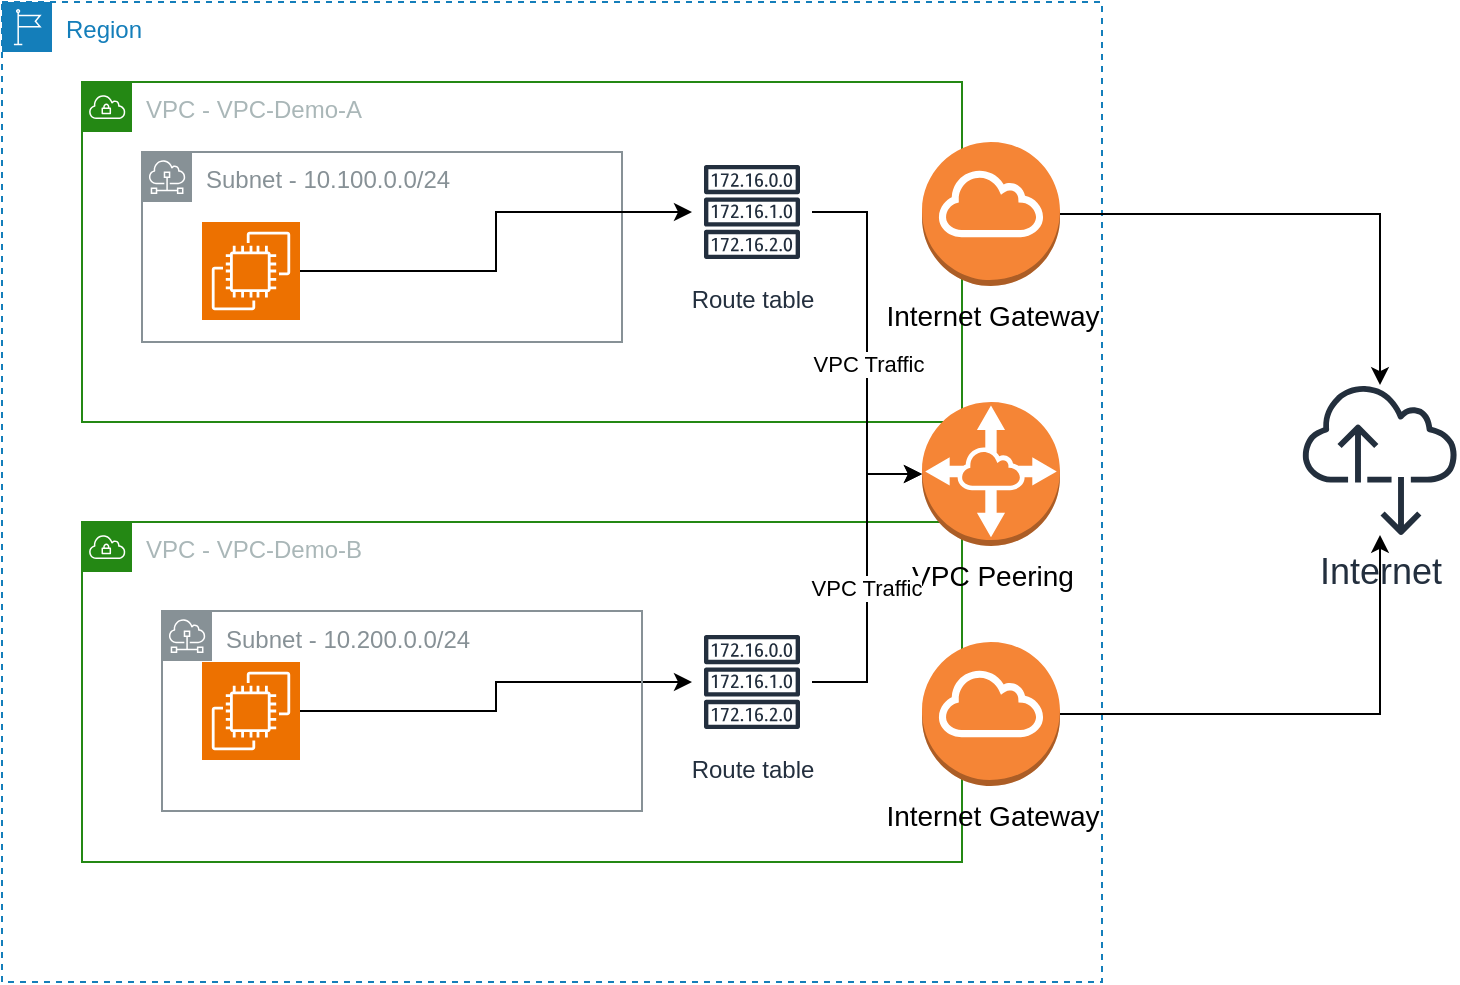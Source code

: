 <mxfile version="22.1.0" type="github">
  <diagram name="Page-1" id="A9K-0HT-UEwowzMU4LhS">
    <mxGraphModel dx="794" dy="432" grid="1" gridSize="10" guides="1" tooltips="1" connect="1" arrows="1" fold="1" page="1" pageScale="1" pageWidth="850" pageHeight="1100" math="0" shadow="0">
      <root>
        <mxCell id="0" />
        <mxCell id="1" parent="0" />
        <mxCell id="Pzan016mrUZzbay4V-gx-8" value="Region" style="points=[[0,0],[0.25,0],[0.5,0],[0.75,0],[1,0],[1,0.25],[1,0.5],[1,0.75],[1,1],[0.75,1],[0.5,1],[0.25,1],[0,1],[0,0.75],[0,0.5],[0,0.25]];outlineConnect=0;gradientColor=none;html=1;whiteSpace=wrap;fontSize=12;fontStyle=0;container=1;pointerEvents=0;collapsible=0;recursiveResize=0;shape=mxgraph.aws4.group;grIcon=mxgraph.aws4.group_region;strokeColor=#147EBA;fillColor=none;verticalAlign=top;align=left;spacingLeft=30;fontColor=#147EBA;dashed=1;" parent="1" vertex="1">
          <mxGeometry x="80" y="40" width="550" height="490" as="geometry" />
        </mxCell>
        <mxCell id="Pzan016mrUZzbay4V-gx-1" value="VPC -&amp;nbsp;VPC-Demo-B" style="points=[[0,0],[0.25,0],[0.5,0],[0.75,0],[1,0],[1,0.25],[1,0.5],[1,0.75],[1,1],[0.75,1],[0.5,1],[0.25,1],[0,1],[0,0.75],[0,0.5],[0,0.25]];outlineConnect=0;gradientColor=none;html=1;whiteSpace=wrap;fontSize=12;fontStyle=0;container=1;pointerEvents=0;collapsible=0;recursiveResize=0;shape=mxgraph.aws4.group;grIcon=mxgraph.aws4.group_vpc;strokeColor=#248814;fillColor=none;verticalAlign=top;align=left;spacingLeft=30;fontColor=#AAB7B8;dashed=0;" parent="Pzan016mrUZzbay4V-gx-8" vertex="1">
          <mxGeometry x="40" y="260" width="440" height="170" as="geometry" />
        </mxCell>
        <mxCell id="u_7Cmt5JIiaK4Qp-vFEG-8" style="edgeStyle=orthogonalEdgeStyle;rounded=0;orthogonalLoop=1;jettySize=auto;html=1;" edge="1" parent="Pzan016mrUZzbay4V-gx-1" source="Pzan016mrUZzbay4V-gx-13" target="u_7Cmt5JIiaK4Qp-vFEG-3">
          <mxGeometry relative="1" as="geometry" />
        </mxCell>
        <mxCell id="Pzan016mrUZzbay4V-gx-13" value="" style="sketch=0;points=[[0,0,0],[0.25,0,0],[0.5,0,0],[0.75,0,0],[1,0,0],[0,1,0],[0.25,1,0],[0.5,1,0],[0.75,1,0],[1,1,0],[0,0.25,0],[0,0.5,0],[0,0.75,0],[1,0.25,0],[1,0.5,0],[1,0.75,0]];outlineConnect=0;fontColor=#232F3E;fillColor=#ED7100;strokeColor=#ffffff;dashed=0;verticalLabelPosition=bottom;verticalAlign=top;align=center;html=1;fontSize=12;fontStyle=0;aspect=fixed;shape=mxgraph.aws4.resourceIcon;resIcon=mxgraph.aws4.ec2;" parent="Pzan016mrUZzbay4V-gx-1" vertex="1">
          <mxGeometry x="60" y="70" width="49" height="49" as="geometry" />
        </mxCell>
        <mxCell id="u_7Cmt5JIiaK4Qp-vFEG-3" value="Route table" style="sketch=0;outlineConnect=0;fontColor=#232F3E;gradientColor=none;strokeColor=#232F3E;fillColor=#ffffff;dashed=0;verticalLabelPosition=bottom;verticalAlign=top;align=center;html=1;fontSize=12;fontStyle=0;aspect=fixed;shape=mxgraph.aws4.resourceIcon;resIcon=mxgraph.aws4.route_table;" vertex="1" parent="Pzan016mrUZzbay4V-gx-1">
          <mxGeometry x="305" y="50" width="60" height="60" as="geometry" />
        </mxCell>
        <mxCell id="Pzan016mrUZzbay4V-gx-10" value="Subnet - 10.200.0.0/24" style="sketch=0;outlineConnect=0;gradientColor=none;html=1;whiteSpace=wrap;fontSize=12;fontStyle=0;shape=mxgraph.aws4.group;grIcon=mxgraph.aws4.group_subnet;strokeColor=#879196;fillColor=none;verticalAlign=top;align=left;spacingLeft=30;fontColor=#879196;dashed=0;" parent="Pzan016mrUZzbay4V-gx-1" vertex="1">
          <mxGeometry x="40" y="44.5" width="240" height="100" as="geometry" />
        </mxCell>
        <mxCell id="Pzan016mrUZzbay4V-gx-15" value="VPC -&amp;nbsp;VPC-Demo-A" style="points=[[0,0],[0.25,0],[0.5,0],[0.75,0],[1,0],[1,0.25],[1,0.5],[1,0.75],[1,1],[0.75,1],[0.5,1],[0.25,1],[0,1],[0,0.75],[0,0.5],[0,0.25]];outlineConnect=0;gradientColor=none;html=1;whiteSpace=wrap;fontSize=12;fontStyle=0;container=1;pointerEvents=0;collapsible=0;recursiveResize=0;shape=mxgraph.aws4.group;grIcon=mxgraph.aws4.group_vpc;strokeColor=#248814;fillColor=none;verticalAlign=top;align=left;spacingLeft=30;fontColor=#AAB7B8;dashed=0;" parent="Pzan016mrUZzbay4V-gx-8" vertex="1">
          <mxGeometry x="40" y="40" width="440" height="170" as="geometry" />
        </mxCell>
        <mxCell id="Pzan016mrUZzbay4V-gx-9" value="Subnet - 10.100.0.0/24" style="sketch=0;outlineConnect=0;gradientColor=none;html=1;whiteSpace=wrap;fontSize=12;fontStyle=0;shape=mxgraph.aws4.group;grIcon=mxgraph.aws4.group_subnet;strokeColor=#879196;fillColor=none;verticalAlign=top;align=left;spacingLeft=30;fontColor=#879196;dashed=0;" parent="Pzan016mrUZzbay4V-gx-15" vertex="1">
          <mxGeometry x="30" y="35" width="240" height="95" as="geometry" />
        </mxCell>
        <mxCell id="u_7Cmt5JIiaK4Qp-vFEG-6" style="edgeStyle=orthogonalEdgeStyle;rounded=0;orthogonalLoop=1;jettySize=auto;html=1;" edge="1" parent="Pzan016mrUZzbay4V-gx-15" source="Pzan016mrUZzbay4V-gx-12" target="u_7Cmt5JIiaK4Qp-vFEG-2">
          <mxGeometry relative="1" as="geometry" />
        </mxCell>
        <mxCell id="Pzan016mrUZzbay4V-gx-12" value="" style="sketch=0;points=[[0,0,0],[0.25,0,0],[0.5,0,0],[0.75,0,0],[1,0,0],[0,1,0],[0.25,1,0],[0.5,1,0],[0.75,1,0],[1,1,0],[0,0.25,0],[0,0.5,0],[0,0.75,0],[1,0.25,0],[1,0.5,0],[1,0.75,0]];outlineConnect=0;fontColor=#232F3E;fillColor=#ED7100;strokeColor=#ffffff;dashed=0;verticalLabelPosition=bottom;verticalAlign=top;align=center;html=1;fontSize=12;fontStyle=0;aspect=fixed;shape=mxgraph.aws4.resourceIcon;resIcon=mxgraph.aws4.ec2;" parent="Pzan016mrUZzbay4V-gx-15" vertex="1">
          <mxGeometry x="60" y="70" width="49" height="49" as="geometry" />
        </mxCell>
        <mxCell id="u_7Cmt5JIiaK4Qp-vFEG-2" value="Route table" style="sketch=0;outlineConnect=0;fontColor=#232F3E;gradientColor=none;strokeColor=#232F3E;fillColor=#ffffff;dashed=0;verticalLabelPosition=bottom;verticalAlign=top;align=center;html=1;fontSize=12;fontStyle=0;aspect=fixed;shape=mxgraph.aws4.resourceIcon;resIcon=mxgraph.aws4.route_table;" vertex="1" parent="Pzan016mrUZzbay4V-gx-15">
          <mxGeometry x="305" y="35" width="60" height="60" as="geometry" />
        </mxCell>
        <mxCell id="Pzan016mrUZzbay4V-gx-17" value="&lt;font style=&quot;font-size: 14px;&quot;&gt;VPC Peering&lt;/font&gt;" style="outlineConnect=0;dashed=0;verticalLabelPosition=bottom;verticalAlign=top;align=center;html=1;shape=mxgraph.aws3.vpc_peering;fillColor=#F58536;gradientColor=none;" parent="Pzan016mrUZzbay4V-gx-8" vertex="1">
          <mxGeometry x="460" y="200" width="69" height="72" as="geometry" />
        </mxCell>
        <mxCell id="Pzan016mrUZzbay4V-gx-18" value="&lt;font style=&quot;font-size: 14px;&quot;&gt;Internet Gateway&lt;/font&gt;" style="outlineConnect=0;dashed=0;verticalLabelPosition=bottom;verticalAlign=top;align=center;html=1;shape=mxgraph.aws3.internet_gateway;fillColor=#F58536;gradientColor=none;" parent="Pzan016mrUZzbay4V-gx-8" vertex="1">
          <mxGeometry x="460" y="70" width="69" height="72" as="geometry" />
        </mxCell>
        <mxCell id="Pzan016mrUZzbay4V-gx-19" value="&lt;font style=&quot;font-size: 14px;&quot;&gt;Internet Gateway&lt;/font&gt;" style="outlineConnect=0;dashed=0;verticalLabelPosition=bottom;verticalAlign=top;align=center;html=1;shape=mxgraph.aws3.internet_gateway;fillColor=#F58536;gradientColor=none;" parent="Pzan016mrUZzbay4V-gx-8" vertex="1">
          <mxGeometry x="460" y="320" width="69" height="72" as="geometry" />
        </mxCell>
        <mxCell id="u_7Cmt5JIiaK4Qp-vFEG-7" style="edgeStyle=orthogonalEdgeStyle;rounded=0;orthogonalLoop=1;jettySize=auto;html=1;entryX=0;entryY=0.5;entryDx=0;entryDy=0;entryPerimeter=0;" edge="1" parent="Pzan016mrUZzbay4V-gx-8" source="u_7Cmt5JIiaK4Qp-vFEG-2" target="Pzan016mrUZzbay4V-gx-17">
          <mxGeometry relative="1" as="geometry" />
        </mxCell>
        <mxCell id="u_7Cmt5JIiaK4Qp-vFEG-10" value="VPC Traffic" style="edgeLabel;html=1;align=center;verticalAlign=middle;resizable=0;points=[];" vertex="1" connectable="0" parent="u_7Cmt5JIiaK4Qp-vFEG-7">
          <mxGeometry x="0.109" relative="1" as="geometry">
            <mxPoint as="offset" />
          </mxGeometry>
        </mxCell>
        <mxCell id="u_7Cmt5JIiaK4Qp-vFEG-9" style="edgeStyle=orthogonalEdgeStyle;rounded=0;orthogonalLoop=1;jettySize=auto;html=1;entryX=0;entryY=0.5;entryDx=0;entryDy=0;entryPerimeter=0;" edge="1" parent="Pzan016mrUZzbay4V-gx-8" source="u_7Cmt5JIiaK4Qp-vFEG-3" target="Pzan016mrUZzbay4V-gx-17">
          <mxGeometry relative="1" as="geometry" />
        </mxCell>
        <mxCell id="u_7Cmt5JIiaK4Qp-vFEG-11" value="VPC Traffic" style="edgeLabel;html=1;align=center;verticalAlign=middle;resizable=0;points=[];" vertex="1" connectable="0" parent="u_7Cmt5JIiaK4Qp-vFEG-9">
          <mxGeometry x="-0.059" y="1" relative="1" as="geometry">
            <mxPoint as="offset" />
          </mxGeometry>
        </mxCell>
        <mxCell id="Pzan016mrUZzbay4V-gx-20" value="&lt;font style=&quot;font-size: 18px;&quot;&gt;Internet&lt;/font&gt;" style="sketch=0;outlineConnect=0;fontColor=#232F3E;gradientColor=none;fillColor=#232F3D;strokeColor=none;dashed=0;verticalLabelPosition=bottom;verticalAlign=top;align=center;html=1;fontSize=12;fontStyle=0;aspect=fixed;pointerEvents=1;shape=mxgraph.aws4.internet_alt2;" parent="1" vertex="1">
          <mxGeometry x="730" y="230" width="78" height="78" as="geometry" />
        </mxCell>
        <mxCell id="Pzan016mrUZzbay4V-gx-22" style="edgeStyle=orthogonalEdgeStyle;rounded=0;orthogonalLoop=1;jettySize=auto;html=1;exitX=1;exitY=0.5;exitDx=0;exitDy=0;exitPerimeter=0;" parent="1" source="Pzan016mrUZzbay4V-gx-19" target="Pzan016mrUZzbay4V-gx-20" edge="1">
          <mxGeometry relative="1" as="geometry" />
        </mxCell>
        <mxCell id="Pzan016mrUZzbay4V-gx-24" style="edgeStyle=orthogonalEdgeStyle;rounded=0;orthogonalLoop=1;jettySize=auto;html=1;exitX=1;exitY=0.5;exitDx=0;exitDy=0;exitPerimeter=0;" parent="1" source="Pzan016mrUZzbay4V-gx-18" target="Pzan016mrUZzbay4V-gx-20" edge="1">
          <mxGeometry relative="1" as="geometry" />
        </mxCell>
      </root>
    </mxGraphModel>
  </diagram>
</mxfile>
